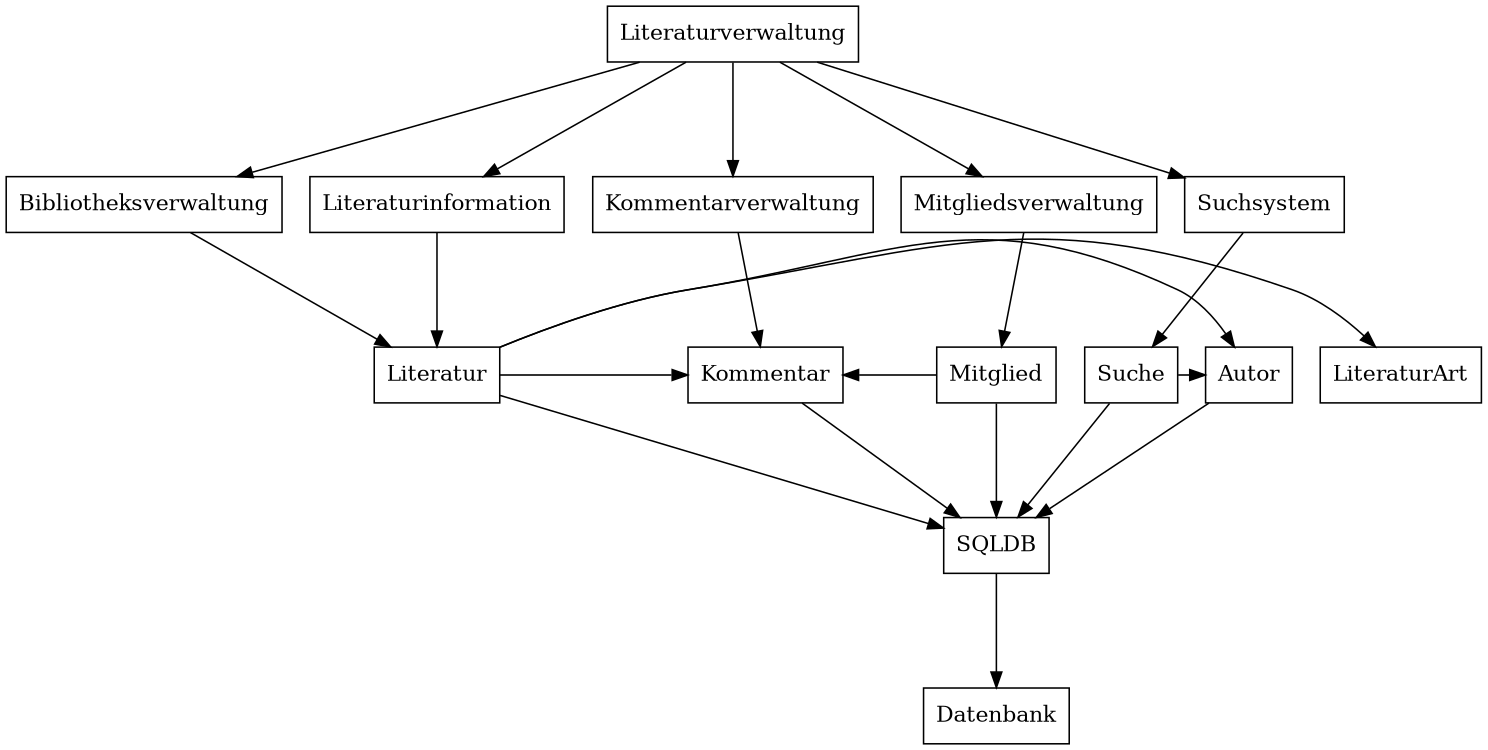 digraph G
{
	ranksep=1;
	concentrate=true;
	ratio=fill;
	size="10,5"
	subgraph LiMan
	{
		node [shape=box];
		rank = min;

		Literaturverwaltung
	}

	subgraph Prozesse
	{
		node [shape=box];
		rank = same;

		Bibliotheksverwaltung
		Kommentarverwaltung
		Mitgliedsverwaltung
		Literaturinformation
		Suchsystem
	}

	subgraph Klassen
	{
		node [shape=box];
		edge [weight=100, minlen=0, constraint=false]
		rank = same;
		
		LiteraturArt
		Autor
		Kommentar
		Literatur
		Mitglied
		Suche

		// Klassen untereinander
		Literatur -> Autor
		Literatur -> Kommentar
		Literatur -> LiteraturArt
		Mitglied -> Kommentar
	
		Suche -> Autor
	}

	subgraph SQLDB
	{
		node [shape=box]
		rank = same

		SQLDB
	}

	subgraph Datenbank
	{
		node [shape=box];
		rank = max;

		Datenbank
	}


	// LiMan zu Prozesse
	Literaturverwaltung -> Bibliotheksverwaltung
	Literaturverwaltung -> Kommentarverwaltung
	Literaturverwaltung -> Mitgliedsverwaltung
	Literaturverwaltung -> Literaturinformation
	Literaturverwaltung -> Suchsystem

	// Prozesse zu Klassen
	Bibliotheksverwaltung -> Literatur

	Literaturinformation -> Literatur

	Kommentarverwaltung -> Kommentar

	Mitgliedsverwaltung -> Mitglied

	Suchsystem -> Suche

	// Klassen auf Datenbank
	Autor -> SQLDB
	Kommentar -> SQLDB
	Literatur -> SQLDB
	Mitglied -> SQLDB
	Suche -> SQLDB

	SQLDB -> Datenbank
}
